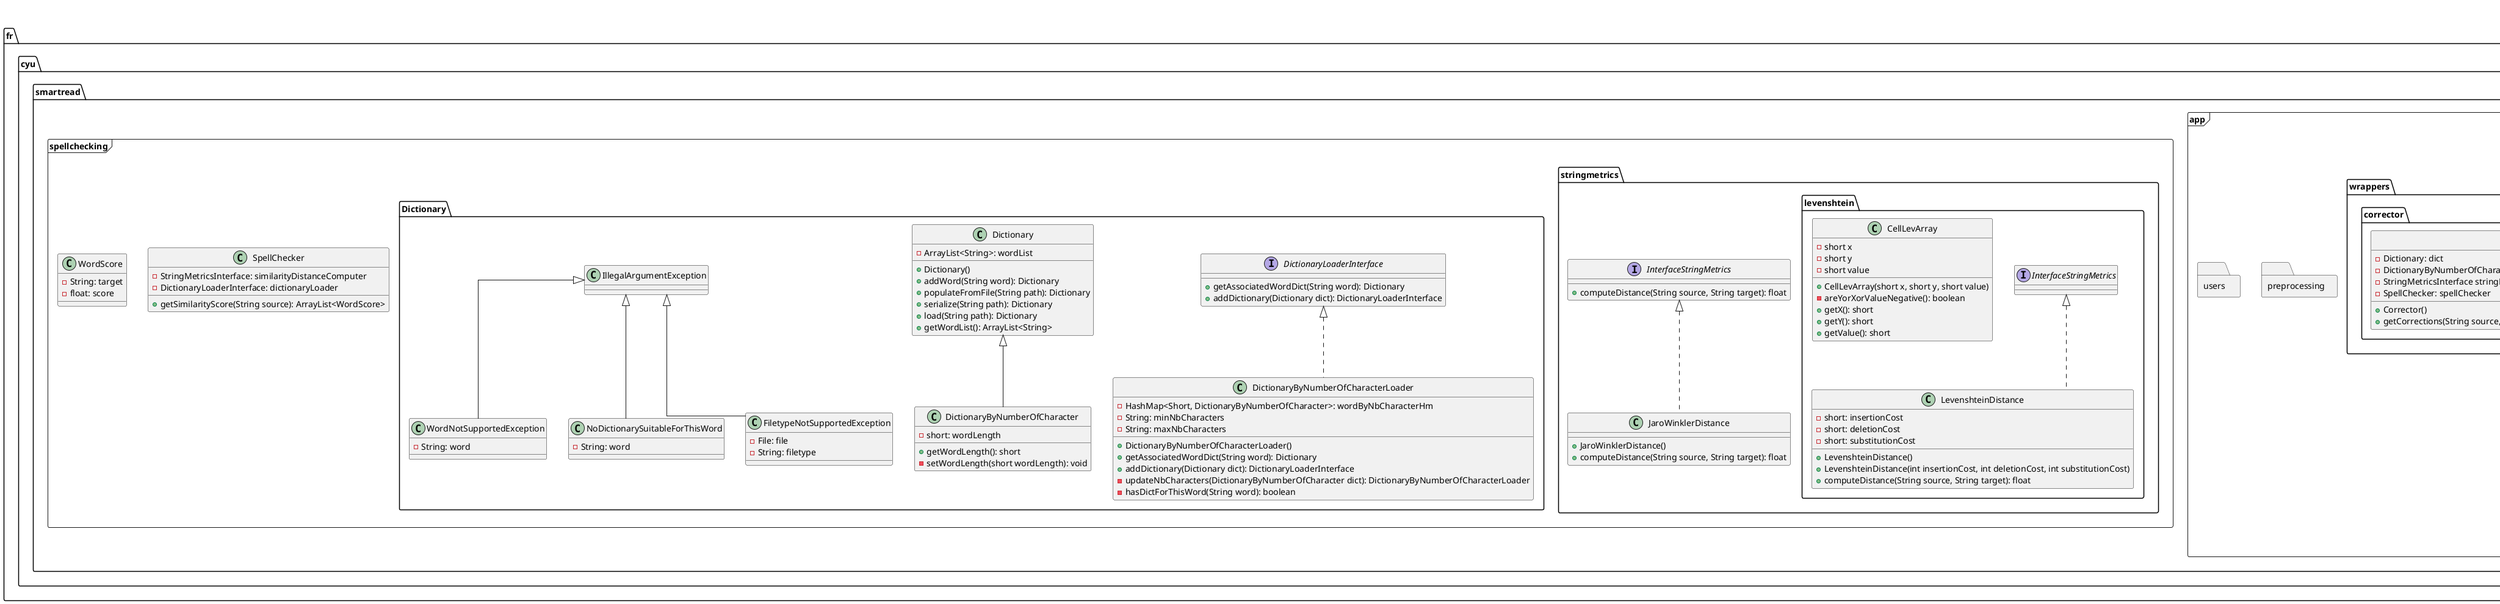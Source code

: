 @startuml "GLP_Ecriture_2023_UML"

skinparam linetype ortho

set namespaceSeparator .

title Projet Ecriture - UML

package fr.cyu.smartread {
    package deeplearning <<Frame>> {
        package activationfunctions <<Folder>> {
        }

        package layers <<Folder>> {
        }

        package lossfunctions <<Folder>> {
        }
    }

    package app <<Frame>> {
        package gui <<Folder>> {
            package eventmanager {
                abstract class Subject {
                    -listeners: Collection<Subject>

                    +subscribe(EventListenerInterface eventListener): void
                    +unsubscribe(EventListenerInterface eventListener): void
                    +notify(Object o): void
                }
                interface Observer {
                    +update(): void
                }
            }

            package components {
                package card {

                    class CardView extends Observer {
                        -cardHeader: CardHeaderView
                        -cardBody: CardBodyView
                        -cardFooter: CardFooterView

                        +update(): void
                    }

                    class CardModel extends Subject {
                        -id: in                        - cardFooterView: CardFooterViewt
                        -predictions: ArrayList<PredictedLetter>
                        -drawingZoneImg: BufferedImage
                        -isBeingDeleted: boolean
                        -static blankImage: BufferedImage

                        +setDrawingZoneImg(BufferedImage img): void
                        +computePredictionLetter(): void
                        +setPrediction(ArrayList<PredictedLetter> newPredictions)
                    }

                    class CardDrawingZoneController implements ActionListener {
                        - cardBodyView: CardBodyView
                        + actionPerformed: void
                        + updateDrawingZoneImg(): void
                    }

                    class CardButtonClearController implements ActionListener {
                        - cardFooterView: CardFooterView
                        + actionPerformed(): void
                        + clearDrawingZoneImg(): void
                    }

                    class CardButtonStatController implements ActionListener {
                        - cardFooterView: CardFooterView
                        + actionPerformed(): void
                        + openStatWindows(): void
                    }

                    class CardButtonCloseController implements ActionListener {
                        - cardFooterView: CardFooterView
                        + actionPerformed(): void
                        + deleteCard(): void
                        + setIsBeingDeleted(boolean isBeingDeleted): void
                    }

                    package cardheader {
                        class CardHeaderView
                        class MainStatLabel
                        class SecondaryStatsFrame
                        class SecondaryStatLabel
                    }

                    package cardbody {
                        class CardBodyView implements JFrame{
                            -drawingZone: DrawingZone
                        }

                        class DrawingZone extends Graphics {
                            - drawingZoneImg: BufferedImage
                            + getDrawingZoneImg(): BufferedImage
                        }
                    }

                    package cardfooter {
                        class CardFooterView extends JFrame{
                            - closeButton: CardFooterButton
                            - clearButton: CardFooterButton
                            - statButton: CardFooterButton

                            +getCloseButton()
                            +getClearButton()
                            +getStatButton()
                        }
                        class CardFooterButton {
                            - button: JButton
                            - icon: Icon

                            + getButton()
                        }
                        class CardFooterClearButton extends CardFooterButton {
                            - static clearIcon: Icon
                        }
                        class CardFooterStatsButton extends CardFooterButton {
                            - static StatsIcon: Icon
                        }
                        class CardFooterCloseButton extends CardFooterButton {
                            - static CloseIcon: Icon
                        }
                    }
                }

                package cardwrapper {
                    class CardsWrapperView extends JScrollPane {
                    }
                }
            }

            package pallet {
                class ColorPallet
                class BorderPallet
                class FontPallet
            }
        }

        package preprocessing <<Folder>> {
        }

        package wrappers <<Folder>> {
            package corrector <<Folder>> {
                class Corrector {
                    -Dictionary: dict
                    -DictionaryByNumberOfCharacterLoader dictLoader
                    -StringMetricsInterface stringMetrics
                    -SpellChecker: spellChecker

                    +Corrector()
                    +getCorrections(String source, Collection<WordScore> listWords): Collection<CorrectionWords>
                }
            }
        }

        package users <<Folder>> {
        }
    }

    package spellchecking <<Frame>> {
        class SpellChecker {
            -StringMetricsInterface: similarityDistanceComputer
            -DictionaryLoaderInterface: dictionaryLoader

            +getSimilarityScore(String source): ArrayList<WordScore>
        }

        class WordScore {
            - String: target
            - float: score
        }

        package stringmetrics <<Folder>> {
            interface InterfaceStringMetrics {
                +computeDistance(String source, String target): float
            }

            package levenshtein <<Folder>> {
                class LevenshteinDistance implements InterfaceStringMetrics {
                    -short: insertionCost
                    -short: deletionCost
                    -short: substitutionCost

                    +LevenshteinDistance()
                    +LevenshteinDistance(int insertionCost, int deletionCost, int substitutionCost)
                    +computeDistance(String source, String target): float
                }

                class CellLevArray {
                    - short x
                    - short y
                    - short value

                    +CellLevArray(short x, short y, short value)
                    -areYorXorValueNegative(): boolean
                    +getX(): short
                    +getY(): short
                    +getValue(): short
                }
            }

            class JaroWinklerDistance implements InterfaceStringMetrics {
                +JaroWinklerDistance()
                +computeDistance(String source, String target): float
            }
        }
        package Dictionary <<Folder>> {
                    interface DictionaryLoaderInterface {
                        +getAssociatedWordDict(String word): Dictionary
                        +addDictionary(Dictionary dict): DictionaryLoaderInterface
                    }

                    class DictionaryByNumberOfCharacterLoader implements DictionaryLoaderInterface {
                        -HashMap<Short, DictionaryByNumberOfCharacter>: wordByNbCharacterHm
                        -String: minNbCharacters
                        -String: maxNbCharacters

                        +DictionaryByNumberOfCharacterLoader()
                        +getAssociatedWordDict(String word): Dictionary
                        +addDictionary(Dictionary dict): DictionaryLoaderInterface
                        -updateNbCharacters(DictionaryByNumberOfCharacter dict): DictionaryByNumberOfCharacterLoader
                        -hasDictForThisWord(String word): boolean
                    }

                    class Dictionary {
                        -ArrayList<String>: wordList

                        +Dictionary()
                        +addWord(String word): Dictionary
                        +populateFromFile(String path): Dictionary
                        +serialize(String path): Dictionary
                        +load(String path): Dictionary
                        +getWordList(): ArrayList<String>
                    }

                    class DictionaryByNumberOfCharacter extends Dictionary {
                        -short: wordLength

                        +getWordLength(): short
                        -setWordLength(short wordLength): void
                    }

                    class WordNotSupportedException extends IllegalArgumentException {
                        -String: word
                    }

                    class NoDictionarySuitableForThisWord extends IllegalArgumentException {
                        -String: word
                    }

                    class FiletypeNotSupportedException extends IllegalArgumentException {
                        -File: file
                        -String: filetype
                    }
                }
    }
}

@enduml
